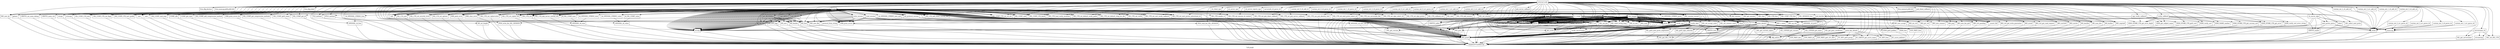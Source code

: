 digraph "Call graph" {
	label="Call graph";

	Node0x5572e460e770 [shape=record,label="{external node}"];
	Node0x5572e460e770 -> Node0x5572e460e810;
	Node0x5572e460e770 -> Node0x5572e4826980;
	Node0x5572e460e770 -> Node0x5572e460e840;
	Node0x5572e460e770 -> Node0x5572e460e8b0;
	Node0x5572e460e770 -> Node0x5572e4671e70;
	Node0x5572e460e770 -> Node0x5572e460e8e0;
	Node0x5572e460e770 -> Node0x5572e4671f20;
	Node0x5572e460e770 -> Node0x5572e4671f90;
	Node0x5572e460e770 -> Node0x5572e4672000;
	Node0x5572e460e770 -> Node0x5572e4672070;
	Node0x5572e460e770 -> Node0x5572e46720e0;
	Node0x5572e460e770 -> Node0x5572e4672150;
	Node0x5572e460e770 -> Node0x5572e4637d10;
	Node0x5572e460e770 -> Node0x5572e4637d80;
	Node0x5572e460e770 -> Node0x5572e4637df0;
	Node0x5572e460e770 -> Node0x5572e4637e60;
	Node0x5572e460e770 -> Node0x5572e4672180;
	Node0x5572e460e770 -> Node0x5572e46721f0;
	Node0x5572e460e770 -> Node0x5572e4672260;
	Node0x5572e460e770 -> Node0x5572e46722d0;
	Node0x5572e460e770 -> Node0x5572e4672340;
	Node0x5572e460e770 -> Node0x5572e4826ed0;
	Node0x5572e460e770 -> Node0x5572e4822970;
	Node0x5572e460e770 -> Node0x5572e48229e0;
	Node0x5572e460e770 -> Node0x5572e4822a50;
	Node0x5572e460e770 -> Node0x5572e4822ac0;
	Node0x5572e460e770 -> Node0x5572e4822b30;
	Node0x5572e460e770 -> Node0x5572e4822c10;
	Node0x5572e460e770 -> Node0x5572e4822cf0;
	Node0x5572e460e770 -> Node0x5572e4822d60;
	Node0x5572e460e770 -> Node0x5572e4822dd0;
	Node0x5572e460e770 -> Node0x5572e4822e40;
	Node0x5572e460e770 -> Node0x5572e4822eb0;
	Node0x5572e460e770 -> Node0x5572e4822f20;
	Node0x5572e460e770 -> Node0x5572e4822f90;
	Node0x5572e460e770 -> Node0x5572e4823000;
	Node0x5572e460e770 -> Node0x5572e4823070;
	Node0x5572e460e770 -> Node0x5572e48230e0;
	Node0x5572e460e770 -> Node0x5572e4823150;
	Node0x5572e460e770 -> Node0x5572e48231c0;
	Node0x5572e460e770 -> Node0x5572e4823230;
	Node0x5572e460e770 -> Node0x5572e48232a0;
	Node0x5572e460e770 -> Node0x5572e48233f0;
	Node0x5572e460e770 -> Node0x5572e4823460;
	Node0x5572e460e770 -> Node0x5572e48234d0;
	Node0x5572e460e770 -> Node0x5572e4823690;
	Node0x5572e460e770 -> Node0x5572e4823700;
	Node0x5572e460e770 -> Node0x5572e4823770;
	Node0x5572e460e770 -> Node0x5572e48237e0;
	Node0x5572e460e770 -> Node0x5572e4824590;
	Node0x5572e460e770 -> Node0x5572e4823850;
	Node0x5572e460e770 -> Node0x5572e48248d0;
	Node0x5572e460e770 -> Node0x5572e48238c0;
	Node0x5572e460e770 -> Node0x5572e4823930;
	Node0x5572e460e770 -> Node0x5572e4824a80;
	Node0x5572e460e770 -> Node0x5572e48239a0;
	Node0x5572e460e770 -> Node0x5572e4824c00;
	Node0x5572e460e770 -> Node0x5572e4823a10;
	Node0x5572e460e770 -> Node0x5572e4823a80;
	Node0x5572e460e770 -> Node0x5572e4824cd0;
	Node0x5572e460e770 -> Node0x5572e4823af0;
	Node0x5572e460e770 -> Node0x5572e4824d70;
	Node0x5572e460e770 -> Node0x5572e4823b60;
	Node0x5572e460e770 -> Node0x5572e4824e10;
	Node0x5572e460e770 -> Node0x5572e4824e80;
	Node0x5572e460e770 -> Node0x5572e4823bd0;
	Node0x5572e460e770 -> Node0x5572e4823c40;
	Node0x5572e460e770 -> Node0x5572e4825f60;
	Node0x5572e460e770 -> Node0x5572e4825fd0;
	Node0x5572e460e770 -> Node0x5572e4826040;
	Node0x5572e460e770 -> Node0x5572e4820f90;
	Node0x5572e460e770 -> Node0x5572e4821000;
	Node0x5572e460e770 -> Node0x5572e48210a0;
	Node0x5572e460e770 -> Node0x5572e4821110;
	Node0x5572e460e770 -> Node0x5572e48211b0;
	Node0x5572e460e770 -> Node0x5572e48211e0;
	Node0x5572e460e770 -> Node0x5572e4821300;
	Node0x5572e460e770 -> Node0x5572e4823cb0;
	Node0x5572e460e770 -> Node0x5572e48213a0;
	Node0x5572e460e770 -> Node0x5572e4821410;
	Node0x5572e460e770 -> Node0x5572e4821440;
	Node0x5572e460e770 -> Node0x5572e48214f0;
	Node0x5572e460e770 -> Node0x5572e4821520;
	Node0x5572e460e770 -> Node0x5572e4821600;
	Node0x5572e460e770 -> Node0x5572e4821630;
	Node0x5572e460e770 -> Node0x5572e4823d20;
	Node0x5572e460e770 -> Node0x5572e4823e00;
	Node0x5572e460e770 -> Node0x5572e4823e70;
	Node0x5572e460e770 -> Node0x5572e4823f50;
	Node0x5572e460e770 -> Node0x5572e46290c0;
	Node0x5572e460e770 -> Node0x5572e4823fc0;
	Node0x5572e460e770 -> Node0x5572e4824030;
	Node0x5572e460e770 -> Node0x5572e48260c0;
	Node0x5572e460e770 -> Node0x5572e48261a0;
	Node0x5572e460e770 -> Node0x5572e4826210;
	Node0x5572e460e770 -> Node0x5572e4826280;
	Node0x5572e460e770 -> Node0x5572e48262f0;
	Node0x5572e460e770 -> Node0x5572e4826360;
	Node0x5572e460e770 -> Node0x5572e4826440;
	Node0x5572e460e770 -> Node0x5572e48264b0;
	Node0x5572e460e770 -> Node0x5572e4826520;
	Node0x5572e460e770 -> Node0x5572e4826590;
	Node0x5572e460e770 -> Node0x5572e48266e0;
	Node0x5572e460e770 -> Node0x5572e4826750;
	Node0x5572e460e770 -> Node0x5572e48267c0;
	Node0x5572e460e770 -> Node0x5572e48268a0;
	Node0x5572e460e770 -> Node0x5572e4826910;
	Node0x5572e460e770 -> Node0x5572e462bb20;
	Node0x5572e460e770 -> Node0x5572e462b590;
	Node0x5572e460e770 -> Node0x5572e462b5c0;
	Node0x5572e460e770 -> Node0x5572e462b670;
	Node0x5572e460e770 -> Node0x5572e462b7f0;
	Node0x5572e460e770 -> Node0x5572e462b860;
	Node0x5572e460e770 -> Node0x5572e462b940;
	Node0x5572e460e770 -> Node0x5572e462b9b0;
	Node0x5572e460e770 -> Node0x5572e462ba20;
	Node0x5572e460e770 -> Node0x5572e462cd60;
	Node0x5572e460e770 -> Node0x5572e462ce00;
	Node0x5572e460e770 -> Node0x5572e462cd90;
	Node0x5572e460e770 -> Node0x5572e462ceb0;
	Node0x5572e460e770 -> Node0x5572e462cf20;
	Node0x5572e460e770 -> Node0x5572e462cf90;
	Node0x5572e460e770 -> Node0x5572e462d000;
	Node0x5572e460e770 -> Node0x5572e4628e10;
	Node0x5572e460e770 -> Node0x5572e462b4e0;
	Node0x5572e460e770 -> Node0x5572e462a110;
	Node0x5572e460e770 -> Node0x5572e462a1b0;
	Node0x5572e460e770 -> Node0x5572e4629850;
	Node0x5572e460e770 -> Node0x5572e462a140;
	Node0x5572e460e770 -> Node0x5572e4824af0;
	Node0x5572e460e770 -> Node0x5572e462a260;
	Node0x5572e460e770 -> Node0x5572e462a300;
	Node0x5572e460e770 -> Node0x5572e462a290;
	Node0x5572e460e770 -> Node0x5572e4629bd0;
	Node0x5572e460e770 -> Node0x5572e4629700;
	Node0x5572e460e770 -> Node0x5572e4629580;
	Node0x5572e460e770 -> Node0x5572e4629770;
	Node0x5572e460e770 -> Node0x5572e46297e0;
	Node0x5572e460e770 -> Node0x5572e4629930;
	Node0x5572e460e770 -> Node0x5572e4629c70;
	Node0x5572e460e770 -> Node0x5572e4825070;
	Node0x5572e460e770 -> Node0x5572e46299a0;
	Node0x5572e460e770 -> Node0x5572e4629a10;
	Node0x5572e460e770 -> Node0x5572e4629a80;
	Node0x5572e460e770 -> Node0x5572e462a370;
	Node0x5572e460e770 -> Node0x5572e4825240;
	Node0x5572e460e770 -> Node0x5572e48251d0;
	Node0x5572e460e770 -> Node0x5572e4821250;
	Node0x5572e460e770 -> Node0x5572e48251a0;
	Node0x5572e460e770 -> Node0x5572e4629c40;
	Node0x5572e460e770 -> Node0x5572e4629d20;
	Node0x5572e460e770 -> Node0x5572e4629d90;
	Node0x5572e460e770 -> Node0x5572e4629e00;
	Node0x5572e460e770 -> Node0x5572e4629e70;
	Node0x5572e460e770 -> Node0x5572e4629ee0;
	Node0x5572e460e770 -> Node0x5572e4629f50;
	Node0x5572e460e770 -> Node0x5572e4629fc0;
	Node0x5572e460e770 -> Node0x5572e4629440;
	Node0x5572e460e770 -> Node0x5572e46298c0;
	Node0x5572e460e770 -> Node0x5572e4629130;
	Node0x5572e460e770 -> Node0x5572e4629160;
	Node0x5572e460e770 -> Node0x5572e4629210;
	Node0x5572e460e770 -> Node0x5572e4628e40;
	Node0x5572e460e770 -> Node0x5572e4628d10;
	Node0x5572e460e770 -> Node0x5572e48216a0;
	Node0x5572e460e770 -> Node0x5572e4628ca0;
	Node0x5572e460e770 -> Node0x5572e48256e0;
	Node0x5572e460e770 -> Node0x5572e48243f0;
	Node0x5572e460e770 -> Node0x5572e4825710;
	Node0x5572e460e770 -> Node0x5572e48258d0;
	Node0x5572e460e770 -> Node0x5572e4824940;
	Node0x5572e460e770 -> Node0x5572e48246a0;
	Node0x5572e460e770 -> Node0x5572e4824630;
	Node0x5572e460e770 -> Node0x5572e4824750;
	Node0x5572e460e770 -> Node0x5572e4824970;
	Node0x5572e460e770 -> Node0x5572e4824600;
	Node0x5572e460e770 -> Node0x5572e48247c0;
	Node0x5572e460e770 -> Node0x5572e4824830;
	Node0x5572e460e770 -> Node0x5572e48242a0;
	Node0x5572e460e770 -> Node0x5572e4824340;
	Node0x5572e460e770 -> Node0x5572e48242d0;
	Node0x5572e460e770 -> Node0x5572e4824460;
	Node0x5572e460e770 -> Node0x5572e4820e30;
	Node0x5572e460e770 -> Node0x5572e4820d60;
	Node0x5572e460e770 -> Node0x5572e4826e30;
	Node0x5572e460e770 -> Node0x5572e4826d90;
	Node0x5572e4826980 [shape=record,label="{llvm.dbg.declare}"];
	Node0x5572e460e810 [shape=record,label="{main}"];
	Node0x5572e460e810 -> Node0x5572e460e8b0;
	Node0x5572e460e810 -> Node0x5572e4671e70;
	Node0x5572e460e810 -> Node0x5572e460e8e0;
	Node0x5572e460e810 -> Node0x5572e4671f20;
	Node0x5572e460e810 -> Node0x5572e4671f90;
	Node0x5572e460e810 -> Node0x5572e460e8b0;
	Node0x5572e460e810 -> Node0x5572e4672000;
	Node0x5572e460e810 -> Node0x5572e4672000;
	Node0x5572e460e810 -> Node0x5572e4672000;
	Node0x5572e460e810 -> Node0x5572e4672070;
	Node0x5572e460e810 -> Node0x5572e46720e0;
	Node0x5572e460e810 -> Node0x5572e46720e0;
	Node0x5572e460e810 -> Node0x5572e4672150;
	Node0x5572e460e810 -> Node0x5572e4672070;
	Node0x5572e460e810 -> Node0x5572e4672150;
	Node0x5572e460e810 -> Node0x5572e4672070;
	Node0x5572e460e810 -> Node0x5572e46720e0;
	Node0x5572e460e810 -> Node0x5572e4672150;
	Node0x5572e460e810 -> Node0x5572e4672070;
	Node0x5572e460e810 -> Node0x5572e460e8e0;
	Node0x5572e460e810 -> Node0x5572e4637d10;
	Node0x5572e460e810 -> Node0x5572e4637d80;
	Node0x5572e460e810 -> Node0x5572e460e8e0;
	Node0x5572e460e810 -> Node0x5572e460e8e0;
	Node0x5572e460e810 -> Node0x5572e460e8e0;
	Node0x5572e460e810 -> Node0x5572e460e8e0;
	Node0x5572e460e810 -> Node0x5572e460e8e0;
	Node0x5572e460e810 -> Node0x5572e460e8e0;
	Node0x5572e460e810 -> Node0x5572e460e8e0;
	Node0x5572e460e810 -> Node0x5572e460e8e0;
	Node0x5572e460e810 -> Node0x5572e460e8e0;
	Node0x5572e460e810 -> Node0x5572e460e8e0;
	Node0x5572e460e810 -> Node0x5572e4637df0;
	Node0x5572e460e810 -> Node0x5572e4637e60;
	Node0x5572e460e810 -> Node0x5572e4672180;
	Node0x5572e460e810 -> Node0x5572e460e8e0;
	Node0x5572e460e810 -> Node0x5572e460e8e0;
	Node0x5572e460e810 -> Node0x5572e460e8e0;
	Node0x5572e460e810 -> Node0x5572e460e8e0;
	Node0x5572e460e810 -> Node0x5572e460e8e0;
	Node0x5572e460e810 -> Node0x5572e460e8e0;
	Node0x5572e460e810 -> Node0x5572e46721f0;
	Node0x5572e460e810 -> Node0x5572e4672260;
	Node0x5572e460e810 -> Node0x5572e460e8e0;
	Node0x5572e460e810 -> Node0x5572e46722d0;
	Node0x5572e460e810 -> Node0x5572e4637e60;
	Node0x5572e460e810 -> Node0x5572e460e8e0;
	Node0x5572e460e810 -> Node0x5572e460e8e0;
	Node0x5572e460e810 -> Node0x5572e460e8e0;
	Node0x5572e460e810 -> Node0x5572e460e8e0;
	Node0x5572e460e810 -> Node0x5572e460e8e0;
	Node0x5572e460e810 -> Node0x5572e460e8e0;
	Node0x5572e460e810 -> Node0x5572e460e8e0;
	Node0x5572e460e810 -> Node0x5572e460e8e0;
	Node0x5572e460e810 -> Node0x5572e460e8e0;
	Node0x5572e460e810 -> Node0x5572e460e8e0;
	Node0x5572e460e810 -> Node0x5572e460e8e0;
	Node0x5572e460e810 -> Node0x5572e460e8e0;
	Node0x5572e460e810 -> Node0x5572e460e8e0;
	Node0x5572e460e810 -> Node0x5572e460e8e0;
	Node0x5572e460e810 -> Node0x5572e460e8e0;
	Node0x5572e460e810 -> Node0x5572e460e8e0;
	Node0x5572e460e810 -> Node0x5572e460e8e0;
	Node0x5572e460e810 -> Node0x5572e460e8e0;
	Node0x5572e460e810 -> Node0x5572e460e8e0;
	Node0x5572e460e810 -> Node0x5572e460e8e0;
	Node0x5572e460e810 -> Node0x5572e460e8e0;
	Node0x5572e460e810 -> Node0x5572e460e8e0;
	Node0x5572e460e810 -> Node0x5572e460e8e0;
	Node0x5572e460e810 -> Node0x5572e460e8e0;
	Node0x5572e460e810 -> Node0x5572e460e8e0;
	Node0x5572e460e810 -> Node0x5572e460e8e0;
	Node0x5572e460e810 -> Node0x5572e460e8e0;
	Node0x5572e460e810 -> Node0x5572e460e8e0;
	Node0x5572e460e810 -> Node0x5572e460e8e0;
	Node0x5572e460e810 -> Node0x5572e460e8e0;
	Node0x5572e460e810 -> Node0x5572e460e8e0;
	Node0x5572e460e810 -> Node0x5572e460e8e0;
	Node0x5572e460e810 -> Node0x5572e460e8e0;
	Node0x5572e460e810 -> Node0x5572e460e8e0;
	Node0x5572e460e810 -> Node0x5572e460e8e0;
	Node0x5572e460e810 -> Node0x5572e460e8e0;
	Node0x5572e460e810 -> Node0x5572e460e8e0;
	Node0x5572e460e810 -> Node0x5572e460e8e0;
	Node0x5572e460e810 -> Node0x5572e460e8e0;
	Node0x5572e460e810 -> Node0x5572e460e8e0;
	Node0x5572e460e810 -> Node0x5572e4672260;
	Node0x5572e460e810 -> Node0x5572e460e8e0;
	Node0x5572e460e810 -> Node0x5572e4672340;
	Node0x5572e460e810 -> Node0x5572e4672340;
	Node0x5572e460e810 -> Node0x5572e46723b0;
	Node0x5572e460e810 -> Node0x5572e4822890;
	Node0x5572e460e810 -> Node0x5572e4822890;
	Node0x5572e460e810 -> Node0x5572e4672180;
	Node0x5572e460e810 -> Node0x5572e4672180;
	Node0x5572e460e810 -> Node0x5572e4672180;
	Node0x5572e460e810 -> Node0x5572e4822900;
	Node0x5572e460e810 -> Node0x5572e4637d10;
	Node0x5572e460e810 -> Node0x5572e4637d80;
	Node0x5572e460e810 -> Node0x5572e4637d10;
	Node0x5572e460e810 -> Node0x5572e4637d10;
	Node0x5572e460e810 -> Node0x5572e4637d80;
	Node0x5572e460e810 -> Node0x5572e4637d10;
	Node0x5572e460e810 -> Node0x5572e4637d10;
	Node0x5572e460e810 -> Node0x5572e4822970;
	Node0x5572e460e810 -> Node0x5572e48229e0;
	Node0x5572e460e810 -> Node0x5572e4822a50;
	Node0x5572e460e810 -> Node0x5572e4637d10;
	Node0x5572e460e810 -> Node0x5572e4822ac0;
	Node0x5572e460e810 -> Node0x5572e4637d10;
	Node0x5572e460e810 -> Node0x5572e4822ac0;
	Node0x5572e460e810 -> Node0x5572e4822b30;
	Node0x5572e460e810 -> Node0x5572e4822ba0;
	Node0x5572e460e810 -> Node0x5572e4822c10;
	Node0x5572e460e810 -> Node0x5572e4822c80;
	Node0x5572e460e810 -> Node0x5572e4822cf0;
	Node0x5572e460e810 -> Node0x5572e4822d60;
	Node0x5572e460e810 -> Node0x5572e4822c10;
	Node0x5572e460e810 -> Node0x5572e4822c10;
	Node0x5572e460e810 -> Node0x5572e4822dd0;
	Node0x5572e460e810 -> Node0x5572e4822e40;
	Node0x5572e460e810 -> Node0x5572e4822eb0;
	Node0x5572e460e810 -> Node0x5572e4822eb0;
	Node0x5572e460e810 -> Node0x5572e4822eb0;
	Node0x5572e460e810 -> Node0x5572e4672070;
	Node0x5572e460e810 -> Node0x5572e4822f20;
	Node0x5572e460e810 -> Node0x5572e4822f20;
	Node0x5572e460e810 -> Node0x5572e4822f20;
	Node0x5572e460e810 -> Node0x5572e4822f90;
	Node0x5572e460e810 -> Node0x5572e4822f90;
	Node0x5572e460e810 -> Node0x5572e4823000;
	Node0x5572e460e810 -> Node0x5572e4823000;
	Node0x5572e460e810 -> Node0x5572e4823000;
	Node0x5572e460e810 -> Node0x5572e4823000;
	Node0x5572e460e810 -> Node0x5572e460e8e0;
	Node0x5572e460e810 -> Node0x5572e4823070;
	Node0x5572e460e810 -> Node0x5572e48230e0;
	Node0x5572e460e810 -> Node0x5572e4823150;
	Node0x5572e460e810 -> Node0x5572e4672070;
	Node0x5572e460e810 -> Node0x5572e4637d10;
	Node0x5572e460e810 -> Node0x5572e4823070;
	Node0x5572e460e810 -> Node0x5572e48230e0;
	Node0x5572e460e810 -> Node0x5572e4823150;
	Node0x5572e460e810 -> Node0x5572e4672070;
	Node0x5572e460e810 -> Node0x5572e4637d10;
	Node0x5572e460e810 -> Node0x5572e4823070;
	Node0x5572e460e810 -> Node0x5572e48230e0;
	Node0x5572e460e810 -> Node0x5572e4823150;
	Node0x5572e460e810 -> Node0x5572e4672070;
	Node0x5572e460e810 -> Node0x5572e4637d10;
	Node0x5572e460e810 -> Node0x5572e4823070;
	Node0x5572e460e810 -> Node0x5572e4823070;
	Node0x5572e460e810 -> Node0x5572e4823070;
	Node0x5572e460e810 -> Node0x5572e4672070;
	Node0x5572e460e810 -> Node0x5572e48231c0;
	Node0x5572e460e810 -> Node0x5572e48231c0;
	Node0x5572e460e810 -> Node0x5572e48231c0;
	Node0x5572e460e810 -> Node0x5572e4672070;
	Node0x5572e460e810 -> Node0x5572e4823230;
	Node0x5572e460e810 -> Node0x5572e4672070;
	Node0x5572e460e810 -> Node0x5572e48232a0;
	Node0x5572e460e810 -> Node0x5572e48232a0;
	Node0x5572e460e810 -> Node0x5572e48232a0;
	Node0x5572e460e810 -> Node0x5572e4823310;
	Node0x5572e460e810 -> Node0x5572e4823380;
	Node0x5572e460e810 -> Node0x5572e4823380;
	Node0x5572e460e810 -> Node0x5572e48233f0;
	Node0x5572e460e810 -> Node0x5572e48233f0;
	Node0x5572e460e810 -> Node0x5572e48233f0;
	Node0x5572e460e810 -> Node0x5572e4672180;
	Node0x5572e460e810 -> Node0x5572e4672070;
	Node0x5572e460e810 -> Node0x5572e4823460;
	Node0x5572e460e810 -> Node0x5572e4823460;
	Node0x5572e460e810 -> Node0x5572e4823460;
	Node0x5572e460e810 -> Node0x5572e48234d0;
	Node0x5572e460e810 -> Node0x5572e4672070;
	Node0x5572e460e810 -> Node0x5572e4823540;
	Node0x5572e460e810 -> Node0x5572e48235b0;
	Node0x5572e460e810 -> Node0x5572e4823620;
	Node0x5572e460e810 -> Node0x5572e4823000;
	Node0x5572e460e810 -> Node0x5572e4823000;
	Node0x5572e460e810 -> Node0x5572e4823690;
	Node0x5572e460e810 -> Node0x5572e4823700;
	Node0x5572e460e810 -> Node0x5572e4823770;
	Node0x5572e460e810 -> Node0x5572e4823700;
	Node0x5572e460e810 -> Node0x5572e4823770;
	Node0x5572e460e810 -> Node0x5572e4823700;
	Node0x5572e460e810 -> Node0x5572e4823770;
	Node0x5572e460e810 -> Node0x5572e4672070;
	Node0x5572e460e810 -> Node0x5572e48237e0;
	Node0x5572e460e810 -> Node0x5572e48237e0;
	Node0x5572e460e810 -> Node0x5572e48237e0;
	Node0x5572e460e810 -> Node0x5572e4672070;
	Node0x5572e460e810 -> Node0x5572e4822c10;
	Node0x5572e460e810 -> Node0x5572e4823850;
	Node0x5572e460e810 -> Node0x5572e4823850;
	Node0x5572e460e810 -> Node0x5572e48238c0;
	Node0x5572e460e810 -> Node0x5572e48238c0;
	Node0x5572e460e810 -> Node0x5572e4822c10;
	Node0x5572e460e810 -> Node0x5572e4823850;
	Node0x5572e460e810 -> Node0x5572e48238c0;
	Node0x5572e460e810 -> Node0x5572e4823930;
	Node0x5572e460e810 -> Node0x5572e4823930;
	Node0x5572e460e810 -> Node0x5572e4672070;
	Node0x5572e460e810 -> Node0x5572e48239a0;
	Node0x5572e460e810 -> Node0x5572e4823a10;
	Node0x5572e460e810 -> Node0x5572e4823a10;
	Node0x5572e460e810 -> Node0x5572e4672180;
	Node0x5572e460e810 -> Node0x5572e4823a80;
	Node0x5572e460e810 -> Node0x5572e4823a80;
	Node0x5572e460e810 -> Node0x5572e4672180;
	Node0x5572e460e810 -> Node0x5572e4672070;
	Node0x5572e460e810 -> Node0x5572e4823af0;
	Node0x5572e460e810 -> Node0x5572e4672180;
	Node0x5572e460e810 -> Node0x5572e4823b60;
	Node0x5572e460e810 -> Node0x5572e4823b60;
	Node0x5572e460e810 -> Node0x5572e4823b60;
	Node0x5572e460e810 -> Node0x5572e4823b60;
	Node0x5572e460e810 -> Node0x5572e4823bd0;
	Node0x5572e460e810 -> Node0x5572e4672180;
	Node0x5572e460e810 -> Node0x5572e4823bd0;
	Node0x5572e460e810 -> Node0x5572e4672180;
	Node0x5572e460e810 -> Node0x5572e4823c40;
	Node0x5572e460e810 -> Node0x5572e4823c40;
	Node0x5572e460e810 -> Node0x5572e4672180;
	Node0x5572e460e810 -> Node0x5572e4823bd0;
	Node0x5572e460e810 -> Node0x5572e4823bd0;
	Node0x5572e460e810 -> Node0x5572e4823bd0;
	Node0x5572e460e810 -> Node0x5572e4823bd0;
	Node0x5572e460e810 -> Node0x5572e4823cb0;
	Node0x5572e460e810 -> Node0x5572e4823cb0;
	Node0x5572e460e810 -> Node0x5572e4823cb0;
	Node0x5572e460e810 -> Node0x5572e4823cb0;
	Node0x5572e460e810 -> Node0x5572e4823cb0;
	Node0x5572e460e810 -> Node0x5572e4823cb0;
	Node0x5572e460e810 -> Node0x5572e4823cb0;
	Node0x5572e460e810 -> Node0x5572e4823cb0;
	Node0x5572e460e810 -> Node0x5572e4672180;
	Node0x5572e460e810 -> Node0x5572e4823d20;
	Node0x5572e460e810 -> Node0x5572e4823d20;
	Node0x5572e460e810 -> Node0x5572e4823d90;
	Node0x5572e460e810 -> Node0x5572e4672180;
	Node0x5572e460e810 -> Node0x5572e4823e00;
	Node0x5572e460e810 -> Node0x5572e4672180;
	Node0x5572e460e810 -> Node0x5572e4823e70;
	Node0x5572e460e810 -> Node0x5572e4823e70;
	Node0x5572e460e810 -> Node0x5572e4823ee0;
	Node0x5572e460e810 -> Node0x5572e4823ee0;
	Node0x5572e460e810 -> Node0x5572e4823000;
	Node0x5572e460e810 -> Node0x5572e4823f50;
	Node0x5572e460e810 -> Node0x5572e4823000;
	Node0x5572e460e810 -> Node0x5572e4823e70;
	Node0x5572e460e810 -> Node0x5572e4823fc0;
	Node0x5572e460e810 -> Node0x5572e4824030;
	Node0x5572e460e810 -> Node0x5572e4824030;
	Node0x5572e460e810 -> Node0x5572e48260c0;
	Node0x5572e460e810 -> Node0x5572e4826130;
	Node0x5572e460e810 -> Node0x5572e4826130;
	Node0x5572e460e810 -> Node0x5572e4826130;
	Node0x5572e460e810 -> Node0x5572e4826130;
	Node0x5572e460e810 -> Node0x5572e48261a0;
	Node0x5572e460e810 -> Node0x5572e4672180;
	Node0x5572e460e810 -> Node0x5572e4672070;
	Node0x5572e460e810 -> Node0x5572e4672180;
	Node0x5572e460e810 -> Node0x5572e4826210;
	Node0x5572e460e810 -> Node0x5572e4672180;
	Node0x5572e460e810 -> Node0x5572e4826210;
	Node0x5572e460e810 -> Node0x5572e4672180;
	Node0x5572e460e810 -> Node0x5572e4672070;
	Node0x5572e460e810 -> Node0x5572e4826280;
	Node0x5572e460e810 -> Node0x5572e48262f0;
	Node0x5572e460e810 -> Node0x5572e4826360;
	Node0x5572e460e810 -> Node0x5572e4826360;
	Node0x5572e460e810 -> Node0x5572e460e8e0;
	Node0x5572e460e810 -> Node0x5572e460e8e0;
	Node0x5572e460e810 -> Node0x5572e48263d0;
	Node0x5572e460e810 -> Node0x5572e4672180;
	Node0x5572e460e810 -> Node0x5572e4826440;
	Node0x5572e460e810 -> Node0x5572e48264b0;
	Node0x5572e460e810 -> Node0x5572e4672180;
	Node0x5572e460e810 -> Node0x5572e4826520;
	Node0x5572e460e810 -> Node0x5572e4826520;
	Node0x5572e460e810 -> Node0x5572e4826520;
	Node0x5572e460e810 -> Node0x5572e4826520;
	Node0x5572e460e810 -> Node0x5572e4672180;
	Node0x5572e460e810 -> Node0x5572e4826590;
	Node0x5572e460e810 -> Node0x5572e4826600;
	Node0x5572e460e810 -> Node0x5572e4826590;
	Node0x5572e460e810 -> Node0x5572e4826600;
	Node0x5572e460e810 -> Node0x5572e4826670;
	Node0x5572e460e810 -> Node0x5572e4672180;
	Node0x5572e460e810 -> Node0x5572e48266e0;
	Node0x5572e460e810 -> Node0x5572e48266e0;
	Node0x5572e460e810 -> Node0x5572e4826750;
	Node0x5572e460e810 -> Node0x5572e4826750;
	Node0x5572e460e810 -> Node0x5572e4826750;
	Node0x5572e460e810 -> Node0x5572e48267c0;
	Node0x5572e460e810 -> Node0x5572e48267c0;
	Node0x5572e460e810 -> Node0x5572e48267c0;
	Node0x5572e460e810 -> Node0x5572e4826830;
	Node0x5572e460e810 -> Node0x5572e48268a0;
	Node0x5572e460e810 -> Node0x5572e4826910;
	Node0x5572e460e810 -> Node0x5572e4826910;
	Node0x5572e460e810 -> Node0x5572e48268a0;
	Node0x5572e460e810 -> Node0x5572e4637d80;
	Node0x5572e460e840 [shape=record,label="{llvm.memcpy.p0i8.p0i8.i64}"];
	Node0x5572e460e8b0 [shape=record,label="{BIO_new_fp}"];
	Node0x5572e460e8b0 -> Node0x5572e460e7a0;
	Node0x5572e4821520 [shape=record,label="{custom_ext_3_srv_add_cb}"];
	Node0x5572e4821520 -> Node0x5572e4637e60;
	Node0x5572e4821600 [shape=record,label="{custom_ext_3_srv_parse_cb}"];
	Node0x5572e4821600 -> Node0x5572e4637e60;
	Node0x5572e4821600 -> Node0x5572e4821250;
	Node0x5572e4821630 [shape=record,label="{cb_server_alpn}"];
	Node0x5572e4821630 -> Node0x5572e4823d90;
	Node0x5572e4821630 -> Node0x5572e4637d10;
	Node0x5572e4821630 -> Node0x5572e48216a0;
	Node0x5572e4821630 -> Node0x5572e4628ca0;
	Node0x5572e4821630 -> Node0x5572e4823e70;
	Node0x5572e4821630 -> Node0x5572e4628d10;
	Node0x5572e4821630 -> Node0x5572e4823e70;
	Node0x5572e4823d20 [shape=record,label="{SSL_CTX_set_alpn_select_cb}"];
	Node0x5572e4823d20 -> Node0x5572e460e7a0;
	Node0x5572e48258d0 [shape=record,label="{BN_bn2bin}"];
	Node0x5572e48258d0 -> Node0x5572e460e7a0;
	Node0x5572e4824940 [shape=record,label="{X509_STORE_CTX_get0_cert}"];
	Node0x5572e4824940 -> Node0x5572e460e7a0;
	Node0x5572e48246a0 [shape=record,label="{X509_get_subject_name}"];
	Node0x5572e48246a0 -> Node0x5572e460e7a0;
	Node0x5572e4824630 [shape=record,label="{X509_NAME_oneline}"];
	Node0x5572e4824630 -> Node0x5572e460e7a0;
	Node0x5572e4824750 [shape=record,label="{X509_STORE_CTX_get_error_depth}"];
	Node0x5572e4824750 -> Node0x5572e460e7a0;
	Node0x5572e4824970 [shape=record,label="{X509_verify_cert}"];
	Node0x5572e4824970 -> Node0x5572e460e7a0;
	Node0x5572e4824600 [shape=record,label="{X509_STORE_CTX_get_current_cert}"];
	Node0x5572e4824600 -> Node0x5572e460e7a0;
	Node0x5572e48247c0 [shape=record,label="{X509_STORE_CTX_get_error}"];
	Node0x5572e48247c0 -> Node0x5572e460e7a0;
	Node0x5572e4824830 [shape=record,label="{X509_verify_cert_error_string}"];
	Node0x5572e4824830 -> Node0x5572e460e7a0;
	Node0x5572e48242a0 [shape=record,label="{DH_new}"];
	Node0x5572e48242a0 -> Node0x5572e460e7a0;
	Node0x5572e4824340 [shape=record,label="{BN_bin2bn}"];
	Node0x5572e4824340 -> Node0x5572e460e7a0;
	Node0x5572e48242d0 [shape=record,label="{DH_set0_pqg}"];
	Node0x5572e48242d0 -> Node0x5572e460e7a0;
	Node0x5572e4824460 [shape=record,label="{DH_set_length}"];
	Node0x5572e4824460 -> Node0x5572e460e7a0;
	Node0x5572e4820e30 [shape=record,label="{OPENSSL_sk_value}"];
	Node0x5572e4820e30 -> Node0x5572e460e7a0;
	Node0x5572e4820d60 [shape=record,label="{OPENSSL_sk_num}"];
	Node0x5572e4820d60 -> Node0x5572e460e7a0;
	Node0x5572e4826e30 [shape=record,label="{OPENSSL_sk_push}"];
	Node0x5572e4826e30 -> Node0x5572e460e7a0;
	Node0x5572e4823d90 [shape=record,label="{next_protos_parse}"];
	Node0x5572e4823d90 -> Node0x5572e4637e60;
	Node0x5572e4823d90 -> Node0x5572e4637e60;
	Node0x5572e4823d90 -> Node0x5572e4628d10;
	Node0x5572e4823d90 -> Node0x5572e4823e70;
	Node0x5572e4823e00 [shape=record,label="{SSL_CTX_set_alpn_protos}"];
	Node0x5572e4823e00 -> Node0x5572e460e7a0;
	Node0x5572e4823e70 [shape=record,label="{CRYPTO_free}"];
	Node0x5572e4823e70 -> Node0x5572e460e7a0;
	Node0x5572e4823ee0 [shape=record,label="{read_session}"];
	Node0x5572e4823ee0 -> Node0x5572e4628e10;
	Node0x5572e4823ee0 -> Node0x5572e4672180;
	Node0x5572e4823ee0 -> Node0x5572e4672070;
	Node0x5572e4823ee0 -> Node0x5572e4628e40;
	Node0x5572e4823ee0 -> Node0x5572e4672180;
	Node0x5572e4823ee0 -> Node0x5572e4672070;
	Node0x5572e4823ee0 -> Node0x5572e48268a0;
	Node0x5572e4823f50 [shape=record,label="{CRYPTO_zalloc}"];
	Node0x5572e4823f50 -> Node0x5572e460e7a0;
	Node0x5572e4823c40 [shape=record,label="{SSL_CTX_use_serverinfo_file}"];
	Node0x5572e4823c40 -> Node0x5572e460e7a0;
	Node0x5572e4825f60 [shape=record,label="{custom_ext_0_cli_add_cb}"];
	Node0x5572e4825fd0 [shape=record,label="{custom_ext_0_cli_parse_cb}"];
	Node0x5572e4826040 [shape=record,label="{custom_ext_1_cli_add_cb}"];
	Node0x5572e4826040 -> Node0x5572e4637e60;
	Node0x5572e4820f90 [shape=record,label="{custom_ext_1_cli_parse_cb}"];
	Node0x5572e4821000 [shape=record,label="{custom_ext_2_cli_add_cb}"];
	Node0x5572e4821000 -> Node0x5572e4637e60;
	Node0x5572e48210a0 [shape=record,label="{custom_ext_2_cli_parse_cb}"];
	Node0x5572e4821110 [shape=record,label="{custom_ext_3_cli_add_cb}"];
	Node0x5572e4821110 -> Node0x5572e4637e60;
	Node0x5572e48211b0 [shape=record,label="{custom_ext_3_cli_parse_cb}"];
	Node0x5572e48211b0 -> Node0x5572e4637e60;
	Node0x5572e48211b0 -> Node0x5572e4821250;
	Node0x5572e48211e0 [shape=record,label="{custom_ext_0_srv_add_cb}"];
	Node0x5572e4821300 [shape=record,label="{custom_ext_0_srv_parse_cb}"];
	Node0x5572e4823cb0 [shape=record,label="{SSL_CTX_add_server_custom_ext}"];
	Node0x5572e4823cb0 -> Node0x5572e460e7a0;
	Node0x5572e48213a0 [shape=record,label="{custom_ext_1_srv_add_cb}"];
	Node0x5572e4821410 [shape=record,label="{custom_ext_1_srv_parse_cb}"];
	Node0x5572e4821410 -> Node0x5572e4637e60;
	Node0x5572e4821410 -> Node0x5572e4821250;
	Node0x5572e4821440 [shape=record,label="{custom_ext_2_srv_add_cb}"];
	Node0x5572e48214f0 [shape=record,label="{custom_ext_2_srv_parse_cb}"];
	Node0x5572e48214f0 -> Node0x5572e4637e60;
	Node0x5572e48214f0 -> Node0x5572e4821250;
	Node0x5572e4826d90 [shape=record,label="{OPENSSL_sk_new_null}"];
	Node0x5572e4826d90 -> Node0x5572e460e7a0;
	Node0x5572e4671e70 [shape=record,label="{getenv}"];
	Node0x5572e4671e70 -> Node0x5572e460e7a0;
	Node0x5572e460e8e0 [shape=record,label="{strcmp}"];
	Node0x5572e460e8e0 -> Node0x5572e460e7a0;
	Node0x5572e4671f20 [shape=record,label="{CRYPTO_set_mem_debug}"];
	Node0x5572e4671f20 -> Node0x5572e460e7a0;
	Node0x5572e4671f90 [shape=record,label="{CRYPTO_mem_ctrl}"];
	Node0x5572e4671f90 -> Node0x5572e460e7a0;
	Node0x5572e4672000 [shape=record,label="{SSL_CONF_CTX_new}"];
	Node0x5572e4672000 -> Node0x5572e460e7a0;
	Node0x5572e4672070 [shape=record,label="{ERR_print_errors}"];
	Node0x5572e4672070 -> Node0x5572e460e7a0;
	Node0x5572e46720e0 [shape=record,label="{SSL_CONF_CTX_set_flags}"];
	Node0x5572e46720e0 -> Node0x5572e460e7a0;
	Node0x5572e4672150 [shape=record,label="{SSL_CONF_CTX_set1_prefix}"];
	Node0x5572e4672150 -> Node0x5572e460e7a0;
	Node0x5572e4637d10 [shape=record,label="{fprintf}"];
	Node0x5572e4637d10 -> Node0x5572e460e7a0;
	Node0x5572e4637d80 [shape=record,label="{exit}"];
	Node0x5572e4637d80 -> Node0x5572e460e7a0;
	Node0x5572e4637df0 [shape=record,label="{strspn}"];
	Node0x5572e4637df0 -> Node0x5572e460e7a0;
	Node0x5572e4637e60 [shape=record,label="{strlen}"];
	Node0x5572e4637e60 -> Node0x5572e460e7a0;
	Node0x5572e4672180 [shape=record,label="{BIO_printf}"];
	Node0x5572e4672180 -> Node0x5572e460e7a0;
	Node0x5572e46721f0 [shape=record,label="{strncmp}"];
	Node0x5572e46721f0 -> Node0x5572e460e7a0;
	Node0x5572e4672260 [shape=record,label="{atoi}"];
	Node0x5572e4672260 -> Node0x5572e460e7a0;
	Node0x5572e46722d0 [shape=record,label="{atol}"];
	Node0x5572e46722d0 -> Node0x5572e460e7a0;
	Node0x5572e4672340 [shape=record,label="{SSL_CONF_cmd_argv}"];
	Node0x5572e4672340 -> Node0x5572e460e7a0;
	Node0x5572e46723b0 [shape=record,label="{sk_OPENSSL_STRING_new_null}"];
	Node0x5572e46723b0 -> Node0x5572e4826d90;
	Node0x5572e4822890 [shape=record,label="{sk_OPENSSL_STRING_push}"];
	Node0x5572e4822890 -> Node0x5572e4826e30;
	Node0x5572e4826ed0 [shape=record,label="{llvm.dbg.label}"];
	Node0x5572e4822900 [shape=record,label="{sv_usage}"];
	Node0x5572e4822900 -> Node0x5572e4637d10;
	Node0x5572e4822900 -> Node0x5572e4637d10;
	Node0x5572e4822900 -> Node0x5572e4637d10;
	Node0x5572e4822900 -> Node0x5572e4637d10;
	Node0x5572e4822900 -> Node0x5572e4637d10;
	Node0x5572e4822900 -> Node0x5572e4637d10;
	Node0x5572e4822900 -> Node0x5572e4637d10;
	Node0x5572e4822900 -> Node0x5572e4637d10;
	Node0x5572e4822900 -> Node0x5572e4637d10;
	Node0x5572e4822900 -> Node0x5572e4637d10;
	Node0x5572e4822900 -> Node0x5572e4637d10;
	Node0x5572e4822900 -> Node0x5572e4637d10;
	Node0x5572e4822900 -> Node0x5572e4637d10;
	Node0x5572e4822900 -> Node0x5572e4637d10;
	Node0x5572e4822900 -> Node0x5572e4637d10;
	Node0x5572e4822900 -> Node0x5572e4637d10;
	Node0x5572e4822900 -> Node0x5572e4637d10;
	Node0x5572e4822900 -> Node0x5572e4637d10;
	Node0x5572e4822900 -> Node0x5572e4637d10;
	Node0x5572e4822900 -> Node0x5572e4637d10;
	Node0x5572e4822900 -> Node0x5572e4637d10;
	Node0x5572e4822900 -> Node0x5572e4637d10;
	Node0x5572e4822900 -> Node0x5572e4637d10;
	Node0x5572e4822900 -> Node0x5572e4637d10;
	Node0x5572e4822900 -> Node0x5572e4637d10;
	Node0x5572e4822900 -> Node0x5572e4637d10;
	Node0x5572e4822900 -> Node0x5572e4637d10;
	Node0x5572e4822900 -> Node0x5572e4637d10;
	Node0x5572e4822900 -> Node0x5572e4637d10;
	Node0x5572e4822900 -> Node0x5572e4637d10;
	Node0x5572e4822900 -> Node0x5572e4637d10;
	Node0x5572e4822900 -> Node0x5572e4637d10;
	Node0x5572e4822900 -> Node0x5572e4637d10;
	Node0x5572e4822900 -> Node0x5572e4637d10;
	Node0x5572e4822900 -> Node0x5572e4637d10;
	Node0x5572e4822900 -> Node0x5572e4637d10;
	Node0x5572e4822900 -> Node0x5572e4637d10;
	Node0x5572e4822900 -> Node0x5572e4637d10;
	Node0x5572e4822900 -> Node0x5572e4637d10;
	Node0x5572e4822900 -> Node0x5572e4637d10;
	Node0x5572e4822900 -> Node0x5572e4637d10;
	Node0x5572e4822900 -> Node0x5572e4637d10;
	Node0x5572e4822900 -> Node0x5572e4637d10;
	Node0x5572e4822900 -> Node0x5572e4637d10;
	Node0x5572e4822900 -> Node0x5572e4637d10;
	Node0x5572e4822900 -> Node0x5572e4637d10;
	Node0x5572e4822900 -> Node0x5572e4637d10;
	Node0x5572e4822900 -> Node0x5572e4637d10;
	Node0x5572e4822900 -> Node0x5572e4637d10;
	Node0x5572e4822900 -> Node0x5572e4637d10;
	Node0x5572e4822900 -> Node0x5572e4637d10;
	Node0x5572e4822900 -> Node0x5572e4637d10;
	Node0x5572e4822900 -> Node0x5572e4637d10;
	Node0x5572e4822900 -> Node0x5572e4637d10;
	Node0x5572e4822900 -> Node0x5572e4637d10;
	Node0x5572e4822900 -> Node0x5572e4637d10;
	Node0x5572e4822900 -> Node0x5572e4637d10;
	Node0x5572e4822900 -> Node0x5572e4637d10;
	Node0x5572e4822900 -> Node0x5572e4637d10;
	Node0x5572e4822900 -> Node0x5572e4637d10;
	Node0x5572e4822900 -> Node0x5572e4637d10;
	Node0x5572e4822900 -> Node0x5572e4637d10;
	Node0x5572e4822900 -> Node0x5572e4637d10;
	Node0x5572e4822900 -> Node0x5572e4637d10;
	Node0x5572e4822970 [shape=record,label="{COMP_zlib}"];
	Node0x5572e4822970 -> Node0x5572e460e7a0;
	Node0x5572e48229e0 [shape=record,label="{COMP_get_type}"];
	Node0x5572e48229e0 -> Node0x5572e460e7a0;
	Node0x5572e4822a50 [shape=record,label="{SSL_COMP_add_compression_method}"];
	Node0x5572e4822a50 -> Node0x5572e460e7a0;
	Node0x5572e4822ac0 [shape=record,label="{ERR_print_errors_fp}"];
	Node0x5572e4822ac0 -> Node0x5572e460e7a0;
	Node0x5572e4822b30 [shape=record,label="{SSL_COMP_get_compression_methods}"];
	Node0x5572e4822b30 -> Node0x5572e460e7a0;
	Node0x5572e4822ba0 [shape=record,label="{sk_SSL_COMP_num}"];
	Node0x5572e4822ba0 -> Node0x5572e4820d60;
	Node0x5572e4822c10 [shape=record,label="{printf}"];
	Node0x5572e4822c10 -> Node0x5572e460e7a0;
	Node0x5572e4822c80 [shape=record,label="{sk_SSL_COMP_value}"];
	Node0x5572e4822c80 -> Node0x5572e4820e30;
	Node0x5572e4822cf0 [shape=record,label="{SSL_COMP_get0_name}"];
	Node0x5572e4822cf0 -> Node0x5572e460e7a0;
	Node0x5572e4822d60 [shape=record,label="{SSL_COMP_get_id}"];
	Node0x5572e4822d60 -> Node0x5572e460e7a0;
	Node0x5572e4822dd0 [shape=record,label="{TLS_method}"];
	Node0x5572e4822dd0 -> Node0x5572e460e7a0;
	Node0x5572e4822e40 [shape=record,label="{DTLS_method}"];
	Node0x5572e4822e40 -> Node0x5572e460e7a0;
	Node0x5572e4822eb0 [shape=record,label="{SSL_CTX_new}"];
	Node0x5572e4822eb0 -> Node0x5572e460e7a0;
	Node0x5572e4822f20 [shape=record,label="{SSL_CTX_set_security_level}"];
	Node0x5572e4822f20 -> Node0x5572e460e7a0;
	Node0x5572e4822f90 [shape=record,label="{SSL_CTX_set_options}"];
	Node0x5572e4822f90 -> Node0x5572e460e7a0;
	Node0x5572e4823000 [shape=record,label="{SSL_CTX_ctrl}"];
	Node0x5572e4823000 -> Node0x5572e460e7a0;
	Node0x5572e4823070 [shape=record,label="{SSL_CTX_set_cipher_list}"];
	Node0x5572e4823070 -> Node0x5572e460e7a0;
	Node0x5572e48230e0 [shape=record,label="{ERR_peek_error}"];
	Node0x5572e48230e0 -> Node0x5572e460e7a0;
	Node0x5572e4823150 [shape=record,label="{ERR_clear_error}"];
	Node0x5572e4823150 -> Node0x5572e460e7a0;
	Node0x5572e48231c0 [shape=record,label="{SSL_CTX_set_ciphersuites}"];
	Node0x5572e48231c0 -> Node0x5572e460e7a0;
	Node0x5572e4823230 [shape=record,label="{SSL_CTX_enable_ct}"];
	Node0x5572e4823230 -> Node0x5572e460e7a0;
	Node0x5572e48232a0 [shape=record,label="{SSL_CONF_CTX_set_ssl_ctx}"];
	Node0x5572e48232a0 -> Node0x5572e460e7a0;
	Node0x5572e4823310 [shape=record,label="{sk_OPENSSL_STRING_num}"];
	Node0x5572e4823310 -> Node0x5572e4820d60;
	Node0x5572e46290c0 [shape=record,label="{servername_cb}"];
	Node0x5572e46290c0 -> Node0x5572e4629130;
	Node0x5572e46290c0 -> Node0x5572e4672180;
	Node0x5572e46290c0 -> Node0x5572e4629160;
	Node0x5572e46290c0 -> Node0x5572e4672180;
	Node0x5572e46290c0 -> Node0x5572e4629210;
	Node0x5572e4823fc0 [shape=record,label="{SSL_CTX_callback_ctrl}"];
	Node0x5572e4823fc0 -> Node0x5572e460e7a0;
	Node0x5572e4824030 [shape=record,label="{SSL_new}"];
	Node0x5572e4824030 -> Node0x5572e460e7a0;
	Node0x5572e48260c0 [shape=record,label="{SSL_ctrl}"];
	Node0x5572e48260c0 -> Node0x5572e460e7a0;
	Node0x5572e4826130 [shape=record,label="{set_protocol_version}"];
	Node0x5572e4826130 -> Node0x5572e48263d0;
	Node0x5572e4826130 -> Node0x5572e4672180;
	Node0x5572e4826130 -> Node0x5572e48260c0;
	Node0x5572e48261a0 [shape=record,label="{SSL_CTX_add_session}"];
	Node0x5572e48261a0 -> Node0x5572e460e7a0;
	Node0x5572e4826210 [shape=record,label="{SSL_set_session}"];
	Node0x5572e4826210 -> Node0x5572e460e7a0;
	Node0x5572e4826280 [shape=record,label="{doit}"];
	Node0x5572e4826280 -> Node0x5572e4823f50;
	Node0x5572e4826280 -> Node0x5572e4823f50;
	Node0x5572e4826280 -> Node0x5572e4629440;
	Node0x5572e4826280 -> Node0x5572e4629580;
	Node0x5572e4826280 -> Node0x5572e4629440;
	Node0x5572e4826280 -> Node0x5572e4629580;
	Node0x5572e4826280 -> Node0x5572e4672070;
	Node0x5572e4826280 -> Node0x5572e4629700;
	Node0x5572e4826280 -> Node0x5572e4629580;
	Node0x5572e4826280 -> Node0x5572e4629700;
	Node0x5572e4826280 -> Node0x5572e4629580;
	Node0x5572e4826280 -> Node0x5572e4672070;
	Node0x5572e4826280 -> Node0x5572e4629770;
	Node0x5572e4826280 -> Node0x5572e46297e0;
	Node0x5572e4826280 -> Node0x5572e48260c0;
	Node0x5572e4826280 -> Node0x5572e4629850;
	Node0x5572e4826280 -> Node0x5572e46298c0;
	Node0x5572e4826280 -> Node0x5572e46298c0;
	Node0x5572e4826280 -> Node0x5572e4629930;
	Node0x5572e4826280 -> Node0x5572e46297e0;
	Node0x5572e4826280 -> Node0x5572e48260c0;
	Node0x5572e4826280 -> Node0x5572e4629850;
	Node0x5572e4826280 -> Node0x5572e4629850;
	Node0x5572e4826280 -> Node0x5572e4629850;
	Node0x5572e4826280 -> Node0x5572e46299a0;
	Node0x5572e4826280 -> Node0x5572e4629a10;
	Node0x5572e4826280 -> Node0x5572e4822c10;
	Node0x5572e4826280 -> Node0x5572e46299a0;
	Node0x5572e4826280 -> Node0x5572e4629a10;
	Node0x5572e4826280 -> Node0x5572e4822c10;
	Node0x5572e4826280 -> Node0x5572e4637d10;
	Node0x5572e4826280 -> Node0x5572e4672070;
	Node0x5572e4826280 -> Node0x5572e4629a80;
	Node0x5572e4826280 -> Node0x5572e462a300;
	Node0x5572e4826280 -> Node0x5572e462a300;
	Node0x5572e4826280 -> Node0x5572e462a300;
	Node0x5572e4826280 -> Node0x5572e4637d10;
	Node0x5572e4826280 -> Node0x5572e4672070;
	Node0x5572e4826280 -> Node0x5572e4637d10;
	Node0x5572e4826280 -> Node0x5572e4822c10;
	Node0x5572e4826280 -> Node0x5572e48260c0;
	Node0x5572e4826280 -> Node0x5572e462a370;
	Node0x5572e4826280 -> Node0x5572e462a300;
	Node0x5572e4826280 -> Node0x5572e462a300;
	Node0x5572e4826280 -> Node0x5572e462a300;
	Node0x5572e4826280 -> Node0x5572e4637d10;
	Node0x5572e4826280 -> Node0x5572e4672070;
	Node0x5572e4826280 -> Node0x5572e4637d10;
	Node0x5572e4826280 -> Node0x5572e4822c10;
	Node0x5572e4826280 -> Node0x5572e462a370;
	Node0x5572e4826280 -> Node0x5572e462a300;
	Node0x5572e4826280 -> Node0x5572e462a300;
	Node0x5572e4826280 -> Node0x5572e462a300;
	Node0x5572e4826280 -> Node0x5572e4637d10;
	Node0x5572e4826280 -> Node0x5572e4672070;
	Node0x5572e4826280 -> Node0x5572e4672070;
	Node0x5572e4826280 -> Node0x5572e4637d10;
	Node0x5572e4826280 -> Node0x5572e4822c10;
	Node0x5572e4826280 -> Node0x5572e4629a80;
	Node0x5572e4826280 -> Node0x5572e462a300;
	Node0x5572e4826280 -> Node0x5572e462a300;
	Node0x5572e4826280 -> Node0x5572e462a300;
	Node0x5572e4826280 -> Node0x5572e4637d10;
	Node0x5572e4826280 -> Node0x5572e4672070;
	Node0x5572e4826280 -> Node0x5572e4672070;
	Node0x5572e4826280 -> Node0x5572e4637d10;
	Node0x5572e4826280 -> Node0x5572e4822c10;
	Node0x5572e4826280 -> Node0x5572e48260c0;
	Node0x5572e4826280 -> Node0x5572e4826670;
	Node0x5572e4826280 -> Node0x5572e4629af0;
	Node0x5572e4826280 -> Node0x5572e4629b60;
	Node0x5572e4826280 -> Node0x5572e4637d10;
	Node0x5572e4826280 -> Node0x5572e4637d10;
	Node0x5572e4826280 -> Node0x5572e48268a0;
	Node0x5572e4826280 -> Node0x5572e48268a0;
	Node0x5572e4826280 -> Node0x5572e4629bd0;
	Node0x5572e4826280 -> Node0x5572e4629bd0;
	Node0x5572e4826280 -> Node0x5572e4823e70;
	Node0x5572e4826280 -> Node0x5572e4823e70;
	Node0x5572e4826280 -> Node0x5572e460e8e0;
	Node0x5572e4826280 -> Node0x5572e460e8e0;
	Node0x5572e4823380 [shape=record,label="{sk_OPENSSL_STRING_value}"];
	Node0x5572e4823380 -> Node0x5572e4820e30;
	Node0x5572e48233f0 [shape=record,label="{SSL_CONF_cmd}"];
	Node0x5572e48233f0 -> Node0x5572e460e7a0;
	Node0x5572e4823460 [shape=record,label="{SSL_CONF_CTX_finish}"];
	Node0x5572e4823460 -> Node0x5572e460e7a0;
	Node0x5572e48234d0 [shape=record,label="{BIO_puts}"];
	Node0x5572e48234d0 -> Node0x5572e460e7a0;
	Node0x5572e4823540 [shape=record,label="{get_dh1024dsa}"];
	Node0x5572e4823540 -> Node0x5572e48242a0;
	Node0x5572e4823540 -> Node0x5572e4824340;
	Node0x5572e4823540 -> Node0x5572e4824340;
	Node0x5572e4823540 -> Node0x5572e48242d0;
	Node0x5572e4823540 -> Node0x5572e4823690;
	Node0x5572e4823540 -> Node0x5572e48243f0;
	Node0x5572e4823540 -> Node0x5572e48243f0;
	Node0x5572e4823540 -> Node0x5572e4824460;
	Node0x5572e4823b60 [shape=record,label="{SSL_CTX_set_next_protos_advertised_cb}"];
	Node0x5572e4823b60 -> Node0x5572e460e7a0;
	Node0x5572e48235b0 [shape=record,label="{get_dh512}"];
	Node0x5572e48235b0 -> Node0x5572e48242a0;
	Node0x5572e48235b0 -> Node0x5572e4824340;
	Node0x5572e48235b0 -> Node0x5572e4824340;
	Node0x5572e48235b0 -> Node0x5572e48242d0;
	Node0x5572e48235b0 -> Node0x5572e4823690;
	Node0x5572e48235b0 -> Node0x5572e48243f0;
	Node0x5572e48235b0 -> Node0x5572e48243f0;
	Node0x5572e4823620 [shape=record,label="{get_dh1024}"];
	Node0x5572e4823620 -> Node0x5572e48242a0;
	Node0x5572e4823620 -> Node0x5572e4824340;
	Node0x5572e4823620 -> Node0x5572e4824340;
	Node0x5572e4823620 -> Node0x5572e48242d0;
	Node0x5572e4823620 -> Node0x5572e4823690;
	Node0x5572e4823620 -> Node0x5572e48243f0;
	Node0x5572e4823620 -> Node0x5572e48243f0;
	Node0x5572e4823690 [shape=record,label="{DH_free}"];
	Node0x5572e4823690 -> Node0x5572e460e7a0;
	Node0x5572e4823700 [shape=record,label="{SSL_CTX_load_verify_locations}"];
	Node0x5572e4823700 -> Node0x5572e460e7a0;
	Node0x5572e4823770 [shape=record,label="{SSL_CTX_set_default_verify_paths}"];
	Node0x5572e4823770 -> Node0x5572e460e7a0;
	Node0x5572e48237e0 [shape=record,label="{SSL_CTX_set_default_ctlog_list_file}"];
	Node0x5572e48237e0 -> Node0x5572e460e7a0;
	Node0x5572e4824590 [shape=record,label="{verify_callback}"];
	Node0x5572e4824590 -> Node0x5572e4824600;
	Node0x5572e4824590 -> Node0x5572e48246a0;
	Node0x5572e4824590 -> Node0x5572e4824630;
	Node0x5572e4824590 -> Node0x5572e4824750;
	Node0x5572e4824590 -> Node0x5572e4822c10;
	Node0x5572e4824590 -> Node0x5572e4824750;
	Node0x5572e4824590 -> Node0x5572e48247c0;
	Node0x5572e4824590 -> Node0x5572e4637d10;
	Node0x5572e4824590 -> Node0x5572e48247c0;
	Node0x5572e4824590 -> Node0x5572e4824830;
	Node0x5572e4824590 -> Node0x5572e4637d10;
	Node0x5572e4823850 [shape=record,label="{SSL_CTX_set_verify}"];
	Node0x5572e4823850 -> Node0x5572e460e7a0;
	Node0x5572e48248d0 [shape=record,label="{app_verify_callback}"];
	Node0x5572e48248d0 -> Node0x5572e4824940;
	Node0x5572e48248d0 -> Node0x5572e4822c10;
	Node0x5572e48248d0 -> Node0x5572e4822c10;
	Node0x5572e48248d0 -> Node0x5572e4822c10;
	Node0x5572e48248d0 -> Node0x5572e48246a0;
	Node0x5572e48248d0 -> Node0x5572e4824630;
	Node0x5572e48248d0 -> Node0x5572e4824750;
	Node0x5572e48248d0 -> Node0x5572e4822c10;
	Node0x5572e48248d0 -> Node0x5572e4824970;
	Node0x5572e48238c0 [shape=record,label="{SSL_CTX_set_cert_verify_callback}"];
	Node0x5572e48238c0 -> Node0x5572e460e7a0;
	Node0x5572e4823930 [shape=record,label="{SSL_CTX_set_session_id_context}"];
	Node0x5572e4823930 -> Node0x5572e460e7a0;
	Node0x5572e4824a80 [shape=record,label="{psk_client_callback}"];
	Node0x5572e4824a80 -> Node0x5572e4824af0;
	Node0x5572e4824a80 -> Node0x5572e4637d10;
	Node0x5572e4824a80 -> Node0x5572e4824b20;
	Node0x5572e48239a0 [shape=record,label="{SSL_CTX_set_psk_client_callback}"];
	Node0x5572e48239a0 -> Node0x5572e460e7a0;
	Node0x5572e4824c00 [shape=record,label="{psk_server_callback}"];
	Node0x5572e4824c00 -> Node0x5572e460e8e0;
	Node0x5572e4824c00 -> Node0x5572e4672180;
	Node0x5572e4824c00 -> Node0x5572e4824b20;
	Node0x5572e4823a10 [shape=record,label="{SSL_CTX_set_psk_server_callback}"];
	Node0x5572e4823a10 -> Node0x5572e460e7a0;
	Node0x5572e4823a80 [shape=record,label="{SSL_CTX_use_psk_identity_hint}"];
	Node0x5572e4823a80 -> Node0x5572e460e7a0;
	Node0x5572e4824cd0 [shape=record,label="{cb_client_npn}"];
	Node0x5572e4823af0 [shape=record,label="{SSL_CTX_set_next_proto_select_cb}"];
	Node0x5572e4823af0 -> Node0x5572e460e7a0;
	Node0x5572e4824d70 [shape=record,label="{cb_server_npn}"];
	Node0x5572e4824e10 [shape=record,label="{cb_server_rejects_npn}"];
	Node0x5572e4824e80 [shape=record,label="{serverinfo_cli_parse_cb}"];
	Node0x5572e4823bd0 [shape=record,label="{SSL_CTX_add_client_custom_ext}"];
	Node0x5572e4823bd0 -> Node0x5572e460e7a0;
	Node0x5572e48262f0 [shape=record,label="{doit_biopair}"];
	Node0x5572e48262f0 -> Node0x5572e4629c40;
	Node0x5572e48262f0 -> Node0x5572e4629c40;
	Node0x5572e48262f0 -> Node0x5572e4629700;
	Node0x5572e48262f0 -> Node0x5572e4629580;
	Node0x5572e48262f0 -> Node0x5572e4629700;
	Node0x5572e48262f0 -> Node0x5572e4629580;
	Node0x5572e48262f0 -> Node0x5572e4629770;
	Node0x5572e48262f0 -> Node0x5572e46297e0;
	Node0x5572e48262f0 -> Node0x5572e4629850;
	Node0x5572e48262f0 -> Node0x5572e4629930;
	Node0x5572e48262f0 -> Node0x5572e46297e0;
	Node0x5572e48262f0 -> Node0x5572e4629850;
	Node0x5572e48262f0 -> Node0x5572e4629c70;
	Node0x5572e48262f0 -> Node0x5572e46299a0;
	Node0x5572e48262f0 -> Node0x5572e4629a10;
	Node0x5572e48262f0 -> Node0x5572e4822c10;
	Node0x5572e48262f0 -> Node0x5572e4629a80;
	Node0x5572e48262f0 -> Node0x5572e462a300;
	Node0x5572e48262f0 -> Node0x5572e4637d10;
	Node0x5572e48262f0 -> Node0x5572e4637d10;
	Node0x5572e48262f0 -> Node0x5572e4822c10;
	Node0x5572e48262f0 -> Node0x5572e462a370;
	Node0x5572e48262f0 -> Node0x5572e462a300;
	Node0x5572e48262f0 -> Node0x5572e4637d10;
	Node0x5572e48262f0 -> Node0x5572e4637d10;
	Node0x5572e48262f0 -> Node0x5572e4822c10;
	Node0x5572e48262f0 -> Node0x5572e4629c70;
	Node0x5572e48262f0 -> Node0x5572e4629c70;
	Node0x5572e48262f0 -> Node0x5572e46299a0;
	Node0x5572e48262f0 -> Node0x5572e4629a10;
	Node0x5572e48262f0 -> Node0x5572e4822c10;
	Node0x5572e48262f0 -> Node0x5572e4629a80;
	Node0x5572e48262f0 -> Node0x5572e462a300;
	Node0x5572e48262f0 -> Node0x5572e4637d10;
	Node0x5572e48262f0 -> Node0x5572e4637d10;
	Node0x5572e48262f0 -> Node0x5572e4822c10;
	Node0x5572e48262f0 -> Node0x5572e462a370;
	Node0x5572e48262f0 -> Node0x5572e462a300;
	Node0x5572e48262f0 -> Node0x5572e4637d10;
	Node0x5572e48262f0 -> Node0x5572e4637d10;
	Node0x5572e48262f0 -> Node0x5572e4822c10;
	Node0x5572e48262f0 -> Node0x5572e4629c70;
	Node0x5572e48262f0 -> Node0x5572e4629d20;
	Node0x5572e48262f0 -> Node0x5572e4629d90;
	Node0x5572e48262f0 -> Node0x5572e4629e00;
	Node0x5572e48262f0 -> Node0x5572e4629e70;
	Node0x5572e48262f0 -> Node0x5572e4629e70;
	Node0x5572e48262f0 -> Node0x5572e4629a80;
	Node0x5572e48262f0 -> Node0x5572e4637d10;
	Node0x5572e48262f0 -> Node0x5572e4822c10;
	Node0x5572e48262f0 -> Node0x5572e4629d20;
	Node0x5572e48262f0 -> Node0x5572e4629ee0;
	Node0x5572e48262f0 -> Node0x5572e4629f50;
	Node0x5572e48262f0 -> Node0x5572e4629e70;
	Node0x5572e48262f0 -> Node0x5572e462a370;
	Node0x5572e48262f0 -> Node0x5572e4637d10;
	Node0x5572e48262f0 -> Node0x5572e4629fc0;
	Node0x5572e48262f0 -> Node0x5572e4637d10;
	Node0x5572e48262f0 -> Node0x5572e4822c10;
	Node0x5572e48262f0 -> Node0x5572e4637d10;
	Node0x5572e48262f0 -> Node0x5572e4637d10;
	Node0x5572e48262f0 -> Node0x5572e4826670;
	Node0x5572e48262f0 -> Node0x5572e4629af0;
	Node0x5572e48262f0 -> Node0x5572e4629b60;
	Node0x5572e48262f0 -> Node0x5572e4637d10;
	Node0x5572e48262f0 -> Node0x5572e462a030;
	Node0x5572e48262f0 -> Node0x5572e462a0a0;
	Node0x5572e48262f0 -> Node0x5572e4637d10;
	Node0x5572e48262f0 -> Node0x5572e4672070;
	Node0x5572e48262f0 -> Node0x5572e48268a0;
	Node0x5572e48262f0 -> Node0x5572e48268a0;
	Node0x5572e48262f0 -> Node0x5572e48268a0;
	Node0x5572e48262f0 -> Node0x5572e48268a0;
	Node0x5572e48262f0 -> Node0x5572e48268a0;
	Node0x5572e48262f0 -> Node0x5572e48268a0;
	Node0x5572e48262f0 -> Node0x5572e460e8e0;
	Node0x5572e48262f0 -> Node0x5572e460e8e0;
	Node0x5572e4826360 [shape=record,label="{doit_localhost}"];
	Node0x5572e4826360 -> Node0x5572e462a110;
	Node0x5572e4826360 -> Node0x5572e462a1b0;
	Node0x5572e4826360 -> Node0x5572e4629850;
	Node0x5572e4826360 -> Node0x5572e4629850;
	Node0x5572e4826360 -> Node0x5572e462a140;
	Node0x5572e4826360 -> Node0x5572e4824af0;
	Node0x5572e4826360 -> Node0x5572e462a260;
	Node0x5572e4826360 -> Node0x5572e462a1b0;
	Node0x5572e4826360 -> Node0x5572e4629850;
	Node0x5572e4826360 -> Node0x5572e4629850;
	Node0x5572e4826360 -> Node0x5572e4629850;
	Node0x5572e4826360 -> Node0x5572e462a300;
	Node0x5572e4826360 -> Node0x5572e4629850;
	Node0x5572e4826360 -> Node0x5572e462a300;
	Node0x5572e4826360 -> Node0x5572e462a290;
	Node0x5572e4826360 -> Node0x5572e4629bd0;
	Node0x5572e4826360 -> Node0x5572e4629700;
	Node0x5572e4826360 -> Node0x5572e4629580;
	Node0x5572e4826360 -> Node0x5572e4629700;
	Node0x5572e4826360 -> Node0x5572e4629580;
	Node0x5572e4826360 -> Node0x5572e4629770;
	Node0x5572e4826360 -> Node0x5572e46297e0;
	Node0x5572e4826360 -> Node0x5572e4629850;
	Node0x5572e4826360 -> Node0x5572e4629930;
	Node0x5572e4826360 -> Node0x5572e46297e0;
	Node0x5572e4826360 -> Node0x5572e4629850;
	Node0x5572e4826360 -> Node0x5572e4629c70;
	Node0x5572e4826360 -> Node0x5572e46299a0;
	Node0x5572e4826360 -> Node0x5572e4629a10;
	Node0x5572e4826360 -> Node0x5572e4822c10;
	Node0x5572e4826360 -> Node0x5572e4629a80;
	Node0x5572e4826360 -> Node0x5572e462a300;
	Node0x5572e4826360 -> Node0x5572e4637d10;
	Node0x5572e4826360 -> Node0x5572e4637d10;
	Node0x5572e4826360 -> Node0x5572e4822c10;
	Node0x5572e4826360 -> Node0x5572e462a370;
	Node0x5572e4826360 -> Node0x5572e462a300;
	Node0x5572e4826360 -> Node0x5572e4637d10;
	Node0x5572e4826360 -> Node0x5572e4637d10;
	Node0x5572e4826360 -> Node0x5572e4822c10;
	Node0x5572e4826360 -> Node0x5572e4629c70;
	Node0x5572e4826360 -> Node0x5572e4629c70;
	Node0x5572e4826360 -> Node0x5572e46299a0;
	Node0x5572e4826360 -> Node0x5572e4629a10;
	Node0x5572e4826360 -> Node0x5572e4822c10;
	Node0x5572e4826360 -> Node0x5572e4629a80;
	Node0x5572e4826360 -> Node0x5572e462a300;
	Node0x5572e4826360 -> Node0x5572e4637d10;
	Node0x5572e4826360 -> Node0x5572e4637d10;
	Node0x5572e4826360 -> Node0x5572e4822c10;
	Node0x5572e4826360 -> Node0x5572e462a370;
	Node0x5572e4826360 -> Node0x5572e462a300;
	Node0x5572e4826360 -> Node0x5572e4637d10;
	Node0x5572e4826360 -> Node0x5572e4637d10;
	Node0x5572e4826360 -> Node0x5572e4822c10;
	Node0x5572e4826360 -> Node0x5572e4629c70;
	Node0x5572e4826360 -> Node0x5572e4826670;
	Node0x5572e4826360 -> Node0x5572e4629af0;
	Node0x5572e4826360 -> Node0x5572e4629b60;
	Node0x5572e4826360 -> Node0x5572e4637d10;
	Node0x5572e4826360 -> Node0x5572e462a030;
	Node0x5572e4826360 -> Node0x5572e462a0a0;
	Node0x5572e4826360 -> Node0x5572e4637d10;
	Node0x5572e4826360 -> Node0x5572e4672070;
	Node0x5572e4826360 -> Node0x5572e4629bd0;
	Node0x5572e4826360 -> Node0x5572e48268a0;
	Node0x5572e4826360 -> Node0x5572e48268a0;
	Node0x5572e4826360 -> Node0x5572e48268a0;
	Node0x5572e4826360 -> Node0x5572e48268a0;
	Node0x5572e4826360 -> Node0x5572e460e8e0;
	Node0x5572e4826360 -> Node0x5572e460e8e0;
	Node0x5572e48263d0 [shape=record,label="{protocol_from_string}"];
	Node0x5572e48263d0 -> Node0x5572e460e8e0;
	Node0x5572e4826440 [shape=record,label="{SSL_version}"];
	Node0x5572e4826440 -> Node0x5572e460e7a0;
	Node0x5572e48264b0 [shape=record,label="{SSL_get_version}"];
	Node0x5572e48264b0 -> Node0x5572e460e7a0;
	Node0x5572e4826520 [shape=record,label="{SSL_session_reused}"];
	Node0x5572e4826520 -> Node0x5572e460e7a0;
	Node0x5572e4826590 [shape=record,label="{SSL_get_session}"];
	Node0x5572e4826590 -> Node0x5572e460e7a0;
	Node0x5572e4826600 [shape=record,label="{write_session}"];
	Node0x5572e4826600 -> Node0x5572e4628e10;
	Node0x5572e4826600 -> Node0x5572e4672180;
	Node0x5572e4826600 -> Node0x5572e4672180;
	Node0x5572e4826600 -> Node0x5572e4672070;
	Node0x5572e4826600 -> Node0x5572e462b4e0;
	Node0x5572e4826600 -> Node0x5572e48268a0;
	Node0x5572e4826670 [shape=record,label="{print_details}"];
	Node0x5572e4826670 -> Node0x5572e462b590;
	Node0x5572e4826670 -> Node0x5572e48264b0;
	Node0x5572e4826670 -> Node0x5572e462b5c0;
	Node0x5572e4826670 -> Node0x5572e462b670;
	Node0x5572e4826670 -> Node0x5572e4672180;
	Node0x5572e4826670 -> Node0x5572e462b7f0;
	Node0x5572e4826670 -> Node0x5572e462b860;
	Node0x5572e4826670 -> Node0x5572e48234d0;
	Node0x5572e4826670 -> Node0x5572e462b8d0;
	Node0x5572e4826670 -> Node0x5572e462b940;
	Node0x5572e4826670 -> Node0x5572e48260c0;
	Node0x5572e4826670 -> Node0x5572e48234d0;
	Node0x5572e4826670 -> Node0x5572e462b8d0;
	Node0x5572e4826670 -> Node0x5572e462b9b0;
	Node0x5572e4826670 -> Node0x5572e48260c0;
	Node0x5572e4826670 -> Node0x5572e462ba20;
	Node0x5572e4826670 -> Node0x5572e4672180;
	Node0x5572e4826670 -> Node0x5572e4672180;
	Node0x5572e48266e0 [shape=record,label="{SSL_free}"];
	Node0x5572e48266e0 -> Node0x5572e460e7a0;
	Node0x5572e4826750 [shape=record,label="{SSL_CTX_free}"];
	Node0x5572e4826750 -> Node0x5572e460e7a0;
	Node0x5572e48267c0 [shape=record,label="{SSL_CONF_CTX_free}"];
	Node0x5572e48267c0 -> Node0x5572e460e7a0;
	Node0x5572e4826830 [shape=record,label="{sk_OPENSSL_STRING_free}"];
	Node0x5572e4826830 -> Node0x5572e462bb20;
	Node0x5572e48268a0 [shape=record,label="{BIO_free}"];
	Node0x5572e48268a0 -> Node0x5572e460e7a0;
	Node0x5572e4826910 [shape=record,label="{SSL_SESSION_free}"];
	Node0x5572e4826910 -> Node0x5572e460e7a0;
	Node0x5572e462bb20 [shape=record,label="{OPENSSL_sk_free}"];
	Node0x5572e462bb20 -> Node0x5572e460e7a0;
	Node0x5572e462b590 [shape=record,label="{SSL_get_current_cipher}"];
	Node0x5572e462b590 -> Node0x5572e460e7a0;
	Node0x5572e462b5c0 [shape=record,label="{SSL_CIPHER_get_version}"];
	Node0x5572e462b5c0 -> Node0x5572e460e7a0;
	Node0x5572e462b670 [shape=record,label="{SSL_CIPHER_get_name}"];
	Node0x5572e462b670 -> Node0x5572e460e7a0;
	Node0x5572e462b7f0 [shape=record,label="{SSL_get_peer_certificate}"];
	Node0x5572e462b7f0 -> Node0x5572e460e7a0;
	Node0x5572e462b860 [shape=record,label="{X509_get0_pubkey}"];
	Node0x5572e462b860 -> Node0x5572e460e7a0;
	Node0x5572e462b8d0 [shape=record,label="{print_key_details}"];
	Node0x5572e462b8d0 -> Node0x5572e462cd60;
	Node0x5572e462b8d0 -> Node0x5572e462ce00;
	Node0x5572e462b8d0 -> Node0x5572e462cd90;
	Node0x5572e462b8d0 -> Node0x5572e462ceb0;
	Node0x5572e462b8d0 -> Node0x5572e462cf20;
	Node0x5572e462b8d0 -> Node0x5572e462cf90;
	Node0x5572e462b8d0 -> Node0x5572e462ba20;
	Node0x5572e462b8d0 -> Node0x5572e462d000;
	Node0x5572e462b8d0 -> Node0x5572e4672180;
	Node0x5572e462b8d0 -> Node0x5572e462ba20;
	Node0x5572e462b8d0 -> Node0x5572e462d000;
	Node0x5572e462b8d0 -> Node0x5572e4672180;
	Node0x5572e462b940 [shape=record,label="{X509_free}"];
	Node0x5572e462b940 -> Node0x5572e460e7a0;
	Node0x5572e462b9b0 [shape=record,label="{EVP_PKEY_free}"];
	Node0x5572e462b9b0 -> Node0x5572e460e7a0;
	Node0x5572e462ba20 [shape=record,label="{OBJ_nid2sn}"];
	Node0x5572e462ba20 -> Node0x5572e460e7a0;
	Node0x5572e462cd60 [shape=record,label="{EVP_PKEY_id}"];
	Node0x5572e462cd60 -> Node0x5572e460e7a0;
	Node0x5572e462ce00 [shape=record,label="{EVP_PKEY_get1_EC_KEY}"];
	Node0x5572e462ce00 -> Node0x5572e460e7a0;
	Node0x5572e462cd90 [shape=record,label="{EC_KEY_get0_group}"];
	Node0x5572e462cd90 -> Node0x5572e460e7a0;
	Node0x5572e462ceb0 [shape=record,label="{EC_GROUP_get_curve_name}"];
	Node0x5572e462ceb0 -> Node0x5572e460e7a0;
	Node0x5572e462cf20 [shape=record,label="{EC_KEY_free}"];
	Node0x5572e462cf20 -> Node0x5572e460e7a0;
	Node0x5572e462cf90 [shape=record,label="{EC_curve_nid2nist}"];
	Node0x5572e462cf90 -> Node0x5572e460e7a0;
	Node0x5572e462d000 [shape=record,label="{EVP_PKEY_bits}"];
	Node0x5572e462d000 -> Node0x5572e460e7a0;
	Node0x5572e4628e10 [shape=record,label="{BIO_new_file}"];
	Node0x5572e4628e10 -> Node0x5572e460e7a0;
	Node0x5572e462b4e0 [shape=record,label="{PEM_write_bio_SSL_SESSION}"];
	Node0x5572e462b4e0 -> Node0x5572e460e7a0;
	Node0x5572e462a110 [shape=record,label="{BIO_new_accept}"];
	Node0x5572e462a110 -> Node0x5572e460e7a0;
	Node0x5572e462a1b0 [shape=record,label="{BIO_int_ctrl}"];
	Node0x5572e462a1b0 -> Node0x5572e460e7a0;
	Node0x5572e4629850 [shape=record,label="{BIO_ctrl}"];
	Node0x5572e4629850 -> Node0x5572e460e7a0;
	Node0x5572e462a140 [shape=record,label="{BIO_ptr_ctrl}"];
	Node0x5572e462a140 -> Node0x5572e460e7a0;
	Node0x5572e4824af0 [shape=record,label="{BIO_snprintf}"];
	Node0x5572e4824af0 -> Node0x5572e460e7a0;
	Node0x5572e462a260 [shape=record,label="{BIO_new_connect}"];
	Node0x5572e462a260 -> Node0x5572e460e7a0;
	Node0x5572e462a300 [shape=record,label="{BIO_test_flags}"];
	Node0x5572e462a300 -> Node0x5572e460e7a0;
	Node0x5572e462a290 [shape=record,label="{BIO_pop}"];
	Node0x5572e462a290 -> Node0x5572e460e7a0;
	Node0x5572e4629bd0 [shape=record,label="{BIO_free_all}"];
	Node0x5572e4629bd0 -> Node0x5572e460e7a0;
	Node0x5572e4629700 [shape=record,label="{BIO_f_ssl}"];
	Node0x5572e4629700 -> Node0x5572e460e7a0;
	Node0x5572e4629580 [shape=record,label="{BIO_new}"];
	Node0x5572e4629580 -> Node0x5572e460e7a0;
	Node0x5572e4629770 [shape=record,label="{SSL_set_connect_state}"];
	Node0x5572e4629770 -> Node0x5572e460e7a0;
	Node0x5572e46297e0 [shape=record,label="{SSL_set_bio}"];
	Node0x5572e46297e0 -> Node0x5572e460e7a0;
	Node0x5572e4629930 [shape=record,label="{SSL_set_accept_state}"];
	Node0x5572e4629930 -> Node0x5572e460e7a0;
	Node0x5572e4629c70 [shape=record,label="{clock}"];
	Node0x5572e4629c70 -> Node0x5572e460e7a0;
	Node0x5572e4825070 [shape=record,label="{llvm.memset.p0i8.i64}"];
	Node0x5572e46299a0 [shape=record,label="{SSL_in_init}"];
	Node0x5572e46299a0 -> Node0x5572e460e7a0;
	Node0x5572e4629a10 [shape=record,label="{SSL_state_string_long}"];
	Node0x5572e4629a10 -> Node0x5572e460e7a0;
	Node0x5572e4629a80 [shape=record,label="{BIO_write}"];
	Node0x5572e4629a80 -> Node0x5572e460e7a0;
	Node0x5572e462a370 [shape=record,label="{BIO_read}"];
	Node0x5572e462a370 -> Node0x5572e460e7a0;
	Node0x5572e4629af0 [shape=record,label="{verify_npn}"];
	Node0x5572e4629af0 -> Node0x5572e48251a0;
	Node0x5572e4629af0 -> Node0x5572e48251a0;
	Node0x5572e4629af0 -> Node0x5572e4672180;
	Node0x5572e4629af0 -> Node0x5572e4629a80;
	Node0x5572e4629af0 -> Node0x5572e4672180;
	Node0x5572e4629af0 -> Node0x5572e4672180;
	Node0x5572e4629af0 -> Node0x5572e4629a80;
	Node0x5572e4629af0 -> Node0x5572e4672180;
	Node0x5572e4629af0 -> Node0x5572e4821250;
	Node0x5572e4629af0 -> Node0x5572e4821250;
	Node0x5572e4629b60 [shape=record,label="{verify_serverinfo}"];
	Node0x5572e462a030 [shape=record,label="{verify_alpn}"];
	Node0x5572e462a030 -> Node0x5572e48251d0;
	Node0x5572e462a030 -> Node0x5572e48251d0;
	Node0x5572e462a030 -> Node0x5572e4823e70;
	Node0x5572e462a030 -> Node0x5572e4672180;
	Node0x5572e462a030 -> Node0x5572e4821250;
	Node0x5572e462a030 -> Node0x5572e4672180;
	Node0x5572e462a030 -> Node0x5572e4672180;
	Node0x5572e462a030 -> Node0x5572e4637e60;
	Node0x5572e462a030 -> Node0x5572e4821250;
	Node0x5572e462a030 -> Node0x5572e4672180;
	Node0x5572e462a030 -> Node0x5572e4672180;
	Node0x5572e462a030 -> Node0x5572e4629a80;
	Node0x5572e462a030 -> Node0x5572e4672180;
	Node0x5572e462a030 -> Node0x5572e4629a80;
	Node0x5572e462a030 -> Node0x5572e4672180;
	Node0x5572e462a030 -> Node0x5572e4672180;
	Node0x5572e462a030 -> Node0x5572e4825240;
	Node0x5572e462a030 -> Node0x5572e4672180;
	Node0x5572e462a030 -> Node0x5572e4672180;
	Node0x5572e462a0a0 [shape=record,label="{verify_servername}"];
	Node0x5572e462a0a0 -> Node0x5572e4825240;
	Node0x5572e462a0a0 -> Node0x5572e4672180;
	Node0x5572e462a0a0 -> Node0x5572e4672180;
	Node0x5572e462a0a0 -> Node0x5572e4672180;
	Node0x5572e462a0a0 -> Node0x5572e4672180;
	Node0x5572e4825240 [shape=record,label="{SSL_get_SSL_CTX}"];
	Node0x5572e4825240 -> Node0x5572e460e7a0;
	Node0x5572e48251d0 [shape=record,label="{SSL_get0_alpn_selected}"];
	Node0x5572e48251d0 -> Node0x5572e460e7a0;
	Node0x5572e4821250 [shape=record,label="{memcmp}"];
	Node0x5572e4821250 -> Node0x5572e460e7a0;
	Node0x5572e48251a0 [shape=record,label="{SSL_get0_next_proto_negotiated}"];
	Node0x5572e48251a0 -> Node0x5572e460e7a0;
	Node0x5572e4629c40 [shape=record,label="{BIO_new_bio_pair}"];
	Node0x5572e4629c40 -> Node0x5572e460e7a0;
	Node0x5572e4629d20 [shape=record,label="{BIO_ctrl_pending}"];
	Node0x5572e4629d20 -> Node0x5572e460e7a0;
	Node0x5572e4629d90 [shape=record,label="{BIO_ctrl_get_write_guarantee}"];
	Node0x5572e4629d90 -> Node0x5572e460e7a0;
	Node0x5572e4629e00 [shape=record,label="{BIO_nread}"];
	Node0x5572e4629e00 -> Node0x5572e460e7a0;
	Node0x5572e4629e70 [shape=record,label="{__assert_fail}"];
	Node0x5572e4629e70 -> Node0x5572e460e7a0;
	Node0x5572e4629ee0 [shape=record,label="{BIO_ctrl_get_read_request}"];
	Node0x5572e4629ee0 -> Node0x5572e460e7a0;
	Node0x5572e4629f50 [shape=record,label="{BIO_nwrite0}"];
	Node0x5572e4629f50 -> Node0x5572e460e7a0;
	Node0x5572e4629fc0 [shape=record,label="{BIO_nwrite}"];
	Node0x5572e4629fc0 -> Node0x5572e460e7a0;
	Node0x5572e4629440 [shape=record,label="{BIO_s_mem}"];
	Node0x5572e4629440 -> Node0x5572e460e7a0;
	Node0x5572e46298c0 [shape=record,label="{BIO_up_ref}"];
	Node0x5572e46298c0 -> Node0x5572e460e7a0;
	Node0x5572e4629130 [shape=record,label="{SSL_get_servername}"];
	Node0x5572e4629130 -> Node0x5572e460e7a0;
	Node0x5572e4629160 [shape=record,label="{strcasecmp}"];
	Node0x5572e4629160 -> Node0x5572e460e7a0;
	Node0x5572e4629210 [shape=record,label="{SSL_set_SSL_CTX}"];
	Node0x5572e4629210 -> Node0x5572e460e7a0;
	Node0x5572e4628e40 [shape=record,label="{PEM_read_bio_SSL_SESSION}"];
	Node0x5572e4628e40 -> Node0x5572e460e7a0;
	Node0x5572e4628d10 [shape=record,label="{CRYPTO_malloc}"];
	Node0x5572e4628d10 -> Node0x5572e460e7a0;
	Node0x5572e48216a0 [shape=record,label="{abort}"];
	Node0x5572e48216a0 -> Node0x5572e460e7a0;
	Node0x5572e4628ca0 [shape=record,label="{SSL_select_next_proto}"];
	Node0x5572e4628ca0 -> Node0x5572e460e7a0;
	Node0x5572e4824b20 [shape=record,label="{psk_key2bn}"];
	Node0x5572e4824b20 -> Node0x5572e48256e0;
	Node0x5572e4824b20 -> Node0x5572e4672180;
	Node0x5572e4824b20 -> Node0x5572e48243f0;
	Node0x5572e4824b20 -> Node0x5572e4825710;
	Node0x5572e4824b20 -> Node0x5572e4825710;
	Node0x5572e4824b20 -> Node0x5572e4672180;
	Node0x5572e4824b20 -> Node0x5572e48243f0;
	Node0x5572e4824b20 -> Node0x5572e48258d0;
	Node0x5572e4824b20 -> Node0x5572e48243f0;
	Node0x5572e48256e0 [shape=record,label="{BN_hex2bn}"];
	Node0x5572e48256e0 -> Node0x5572e460e7a0;
	Node0x5572e48243f0 [shape=record,label="{BN_free}"];
	Node0x5572e48243f0 -> Node0x5572e460e7a0;
	Node0x5572e4825710 [shape=record,label="{BN_num_bits}"];
	Node0x5572e4825710 -> Node0x5572e460e7a0;
}
